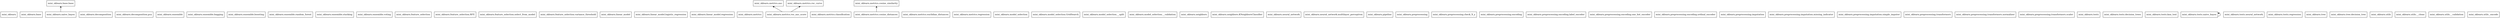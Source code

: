 digraph "packages" {
rankdir=BT
charset="utf-8"
"mini_sklearn" [color="black", label=<mini_sklearn>, shape="box", style="solid"];
"mini_sklearn.base" [color="black", label=<mini_sklearn.base>, shape="box", style="solid"];
"mini_sklearn.base.base" [color="black", label=<mini_sklearn.base.base>, shape="box", style="solid"];
"mini_sklearn.decomposition" [color="black", label=<mini_sklearn.decomposition>, shape="box", style="solid"];
"mini_sklearn.decomposition.pca" [color="black", label=<mini_sklearn.decomposition.pca>, shape="box", style="solid"];
"mini_sklearn.ensemble" [color="black", label=<mini_sklearn.ensemble>, shape="box", style="solid"];
"mini_sklearn.ensemble.bagging" [color="black", label=<mini_sklearn.ensemble.bagging>, shape="box", style="solid"];
"mini_sklearn.ensemble.boosting" [color="black", label=<mini_sklearn.ensemble.boosting>, shape="box", style="solid"];
"mini_sklearn.ensemble.random_forest" [color="black", label=<mini_sklearn.ensemble.random_forest>, shape="box", style="solid"];
"mini_sklearn.ensemble.stacking" [color="black", label=<mini_sklearn.ensemble.stacking>, shape="box", style="solid"];
"mini_sklearn.ensemble.voting" [color="black", label=<mini_sklearn.ensemble.voting>, shape="box", style="solid"];
"mini_sklearn.feature_selection" [color="black", label=<mini_sklearn.feature_selection>, shape="box", style="solid"];
"mini_sklearn.feature_selection.RFE" [color="black", label=<mini_sklearn.feature_selection.RFE>, shape="box", style="solid"];
"mini_sklearn.feature_selection.select_from_model" [color="black", label=<mini_sklearn.feature_selection.select_from_model>, shape="box", style="solid"];
"mini_sklearn.feature_selection.variance_threshold" [color="black", label=<mini_sklearn.feature_selection.variance_threshold>, shape="box", style="solid"];
"mini_sklearn.linear_model" [color="black", label=<mini_sklearn.linear_model>, shape="box", style="solid"];
"mini_sklearn.linear_model.logistic_regression" [color="black", label=<mini_sklearn.linear_model.logistic_regression>, shape="box", style="solid"];
"mini_sklearn.linear_model.regression" [color="black", label=<mini_sklearn.linear_model.regression>, shape="box", style="solid"];
"mini_sklearn.metrics" [color="black", label=<mini_sklearn.metrics>, shape="box", style="solid"];
"mini_sklearn.metrics.auc" [color="black", label=<mini_sklearn.metrics.auc>, shape="box", style="solid"];
"mini_sklearn.metrics.classification" [color="black", label=<mini_sklearn.metrics.classification>, shape="box", style="solid"];
"mini_sklearn.metrics.cosine_distances" [color="black", label=<mini_sklearn.metrics.cosine_distances>, shape="box", style="solid"];
"mini_sklearn.metrics.cosine_similarity" [color="black", label=<mini_sklearn.metrics.cosine_similarity>, shape="box", style="solid"];
"mini_sklearn.metrics.euclidian_distances" [color="black", label=<mini_sklearn.metrics.euclidian_distances>, shape="box", style="solid"];
"mini_sklearn.metrics.regression" [color="black", label=<mini_sklearn.metrics.regression>, shape="box", style="solid"];
"mini_sklearn.metrics.roc_auc_score" [color="black", label=<mini_sklearn.metrics.roc_auc_score>, shape="box", style="solid"];
"mini_sklearn.metrics.roc_curve" [color="black", label=<mini_sklearn.metrics.roc_curve>, shape="box", style="solid"];
"mini_sklearn.model_selection" [color="black", label=<mini_sklearn.model_selection>, shape="box", style="solid"];
"mini_sklearn.model_selection.GridSearch" [color="black", label=<mini_sklearn.model_selection.GridSearch>, shape="box", style="solid"];
"mini_sklearn.model_selection.__split" [color="black", label=<mini_sklearn.model_selection.__split>, shape="box", style="solid"];
"mini_sklearn.model_selection.__validation" [color="black", label=<mini_sklearn.model_selection.__validation>, shape="box", style="solid"];
"mini_sklearn.naive_bayes" [color="black", label=<mini_sklearn.naive_bayes>, shape="box", style="solid"];
"mini_sklearn.neighbors" [color="black", label=<mini_sklearn.neighbors>, shape="box", style="solid"];
"mini_sklearn.neighbors.KNeighborsClassifier" [color="black", label=<mini_sklearn.neighbors.KNeighborsClassifier>, shape="box", style="solid"];
"mini_sklearn.neural_network" [color="black", label=<mini_sklearn.neural_network>, shape="box", style="solid"];
"mini_sklearn.neural_network.multilayer_perceptron" [color="black", label=<mini_sklearn.neural_network.multilayer_perceptron>, shape="box", style="solid"];
"mini_sklearn.pipeline" [color="black", label=<mini_sklearn.pipeline>, shape="box", style="solid"];
"mini_sklearn.preprocessing" [color="black", label=<mini_sklearn.preprocessing>, shape="box", style="solid"];
"mini_sklearn.preprocessing.check_X_y" [color="black", label=<mini_sklearn.preprocessing.check_X_y>, shape="box", style="solid"];
"mini_sklearn.preprocessing.encoding" [color="black", label=<mini_sklearn.preprocessing.encoding>, shape="box", style="solid"];
"mini_sklearn.preprocessing.encoding.label_encoder" [color="black", label=<mini_sklearn.preprocessing.encoding.label_encoder>, shape="box", style="solid"];
"mini_sklearn.preprocessing.encoding.one_hot_encoder" [color="black", label=<mini_sklearn.preprocessing.encoding.one_hot_encoder>, shape="box", style="solid"];
"mini_sklearn.preprocessing.encoding.ordinal_encoder" [color="black", label=<mini_sklearn.preprocessing.encoding.ordinal_encoder>, shape="box", style="solid"];
"mini_sklearn.preprocessing.imputation" [color="black", label=<mini_sklearn.preprocessing.imputation>, shape="box", style="solid"];
"mini_sklearn.preprocessing.imputation.missing_indicator" [color="black", label=<mini_sklearn.preprocessing.imputation.missing_indicator>, shape="box", style="solid"];
"mini_sklearn.preprocessing.imputation.simple_imputer" [color="black", label=<mini_sklearn.preprocessing.imputation.simple_imputer>, shape="box", style="solid"];
"mini_sklearn.preprocessing.transformers" [color="black", label=<mini_sklearn.preprocessing.transformers>, shape="box", style="solid"];
"mini_sklearn.preprocessing.transformers.normalizer" [color="black", label=<mini_sklearn.preprocessing.transformers.normalizer>, shape="box", style="solid"];
"mini_sklearn.preprocessing.transformers.scaler" [color="black", label=<mini_sklearn.preprocessing.transformers.scaler>, shape="box", style="solid"];
"mini_sklearn.tests" [color="black", label=<mini_sklearn.tests>, shape="box", style="solid"];
"mini_sklearn.tests.decision_trees" [color="black", label=<mini_sklearn.tests.decision_trees>, shape="box", style="solid"];
"mini_sklearn.tests.knn_test" [color="black", label=<mini_sklearn.tests.knn_test>, shape="box", style="solid"];
"mini_sklearn.tests.naive_bayes" [color="black", label=<mini_sklearn.tests.naive_bayes>, shape="box", style="solid"];
"mini_sklearn.tests.neural_network" [color="black", label=<mini_sklearn.tests.neural_network>, shape="box", style="solid"];
"mini_sklearn.tests.regression" [color="black", label=<mini_sklearn.tests.regression>, shape="box", style="solid"];
"mini_sklearn.tree" [color="black", label=<mini_sklearn.tree>, shape="box", style="solid"];
"mini_sklearn.tree.decision_tree" [color="black", label=<mini_sklearn.tree.decision_tree>, shape="box", style="solid"];
"mini_sklearn.utils" [color="black", label=<mini_sklearn.utils>, shape="box", style="solid"];
"mini_sklearn.utils.__clone" [color="black", label=<mini_sklearn.utils.__clone>, shape="box", style="solid"];
"mini_sklearn.utils.__validation" [color="black", label=<mini_sklearn.utils.__validation>, shape="box", style="solid"];
"mini_sklearn.utils._encode" [color="black", label=<mini_sklearn.utils._encode>, shape="box", style="solid"];
"mini_sklearn.metrics.cosine_distances" -> "mini_sklearn.metrics.cosine_similarity" [arrowhead="open", arrowtail="none"];
"mini_sklearn.metrics.roc_auc_score" -> "mini_sklearn.metrics.auc" [arrowhead="open", arrowtail="none"];
"mini_sklearn.metrics.roc_auc_score" -> "mini_sklearn.metrics.roc_curve" [arrowhead="open", arrowtail="none"];
"mini_sklearn.naive_bayes" -> "mini_sklearn.base.base" [arrowhead="open", arrowtail="none"];
"mini_sklearn.tests.naive_bayes" -> "mini_sklearn.tests.naive_bayes" [arrowhead="open", arrowtail="none"];
}
